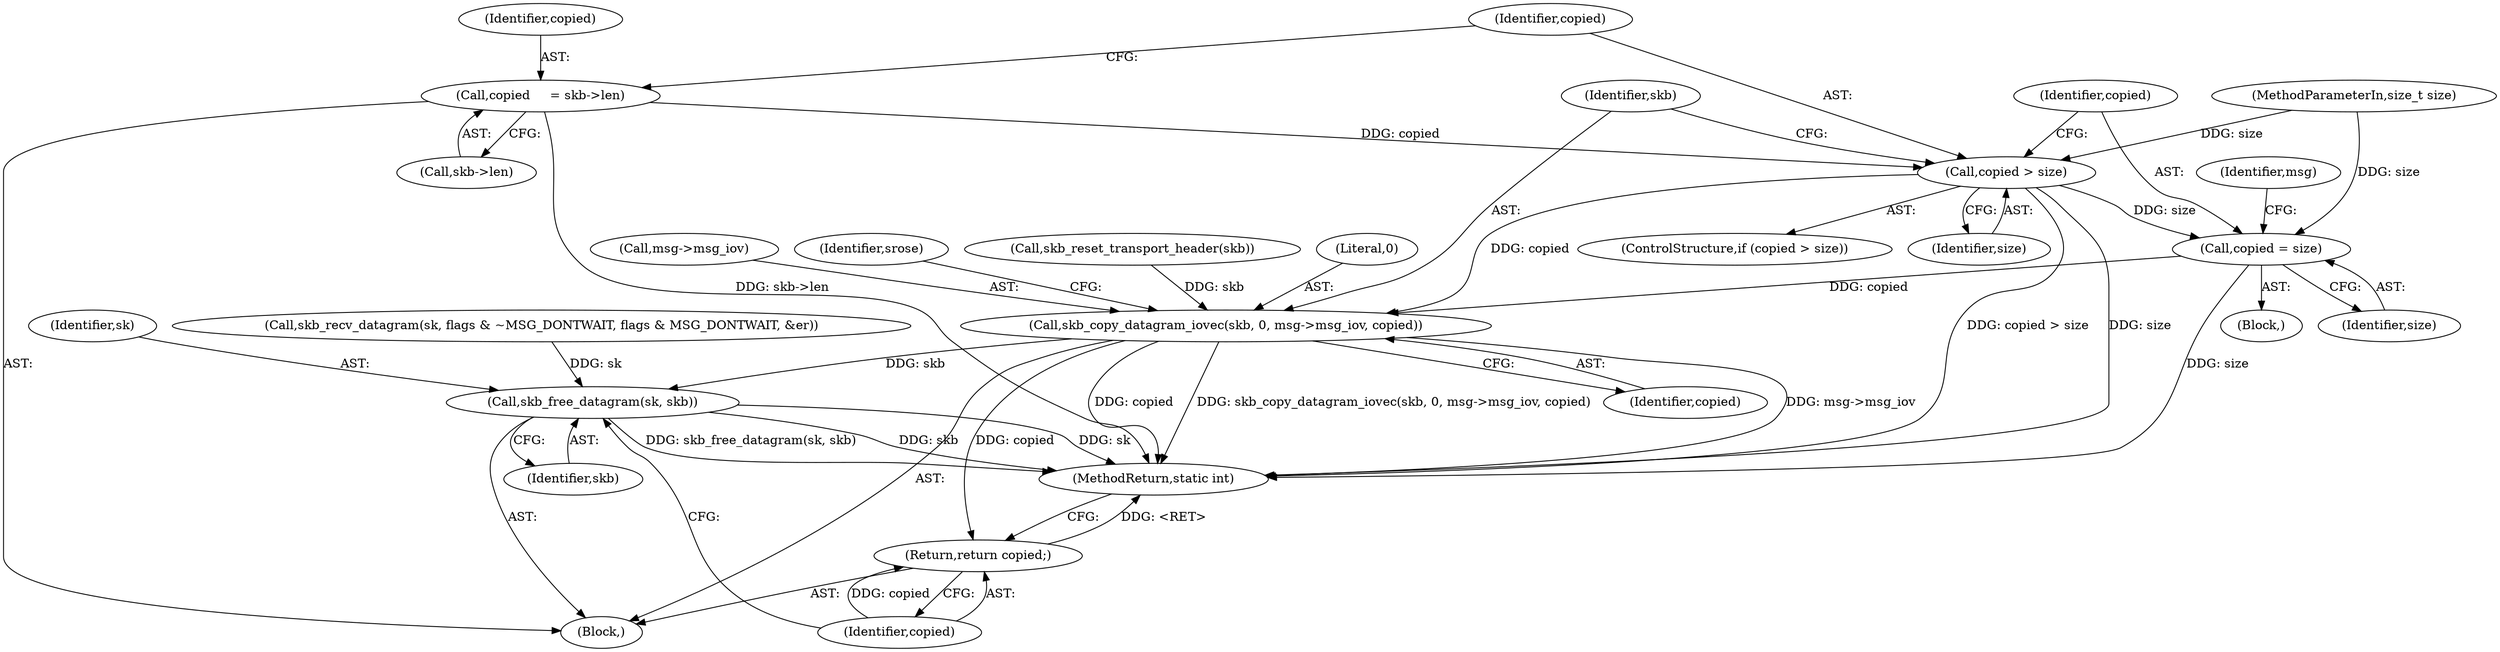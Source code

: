 digraph "0_linux_f3d3342602f8bcbf37d7c46641cb9bca7618eb1c_28@pointer" {
"1000190" [label="(Call,copied     = skb->len)"];
"1000196" [label="(Call,copied > size)"];
"1000200" [label="(Call,copied = size)"];
"1000208" [label="(Call,skb_copy_datagram_iovec(skb, 0, msg->msg_iov, copied))"];
"1000325" [label="(Call,skb_free_datagram(sk, skb))"];
"1000328" [label="(Return,return copied;)"];
"1000327" [label="(Identifier,skb)"];
"1000195" [label="(ControlStructure,if (copied > size))"];
"1000200" [label="(Call,copied = size)"];
"1000330" [label="(MethodReturn,static int)"];
"1000108" [label="(Block,)"];
"1000325" [label="(Call,skb_free_datagram(sk, skb))"];
"1000192" [label="(Call,skb->len)"];
"1000147" [label="(Call,skb_recv_datagram(sk, flags & ~MSG_DONTWAIT, flags & MSG_DONTWAIT, &er))"];
"1000209" [label="(Identifier,skb)"];
"1000190" [label="(Call,copied     = skb->len)"];
"1000106" [label="(MethodParameterIn,size_t size)"];
"1000198" [label="(Identifier,size)"];
"1000202" [label="(Identifier,size)"];
"1000197" [label="(Identifier,copied)"];
"1000211" [label="(Call,msg->msg_iov)"];
"1000326" [label="(Identifier,sk)"];
"1000196" [label="(Call,copied > size)"];
"1000199" [label="(Block,)"];
"1000201" [label="(Identifier,copied)"];
"1000329" [label="(Identifier,copied)"];
"1000214" [label="(Identifier,copied)"];
"1000328" [label="(Return,return copied;)"];
"1000217" [label="(Identifier,srose)"];
"1000191" [label="(Identifier,copied)"];
"1000188" [label="(Call,skb_reset_transport_header(skb))"];
"1000208" [label="(Call,skb_copy_datagram_iovec(skb, 0, msg->msg_iov, copied))"];
"1000205" [label="(Identifier,msg)"];
"1000210" [label="(Literal,0)"];
"1000190" -> "1000108"  [label="AST: "];
"1000190" -> "1000192"  [label="CFG: "];
"1000191" -> "1000190"  [label="AST: "];
"1000192" -> "1000190"  [label="AST: "];
"1000197" -> "1000190"  [label="CFG: "];
"1000190" -> "1000330"  [label="DDG: skb->len"];
"1000190" -> "1000196"  [label="DDG: copied"];
"1000196" -> "1000195"  [label="AST: "];
"1000196" -> "1000198"  [label="CFG: "];
"1000197" -> "1000196"  [label="AST: "];
"1000198" -> "1000196"  [label="AST: "];
"1000201" -> "1000196"  [label="CFG: "];
"1000209" -> "1000196"  [label="CFG: "];
"1000196" -> "1000330"  [label="DDG: copied > size"];
"1000196" -> "1000330"  [label="DDG: size"];
"1000106" -> "1000196"  [label="DDG: size"];
"1000196" -> "1000200"  [label="DDG: size"];
"1000196" -> "1000208"  [label="DDG: copied"];
"1000200" -> "1000199"  [label="AST: "];
"1000200" -> "1000202"  [label="CFG: "];
"1000201" -> "1000200"  [label="AST: "];
"1000202" -> "1000200"  [label="AST: "];
"1000205" -> "1000200"  [label="CFG: "];
"1000200" -> "1000330"  [label="DDG: size"];
"1000106" -> "1000200"  [label="DDG: size"];
"1000200" -> "1000208"  [label="DDG: copied"];
"1000208" -> "1000108"  [label="AST: "];
"1000208" -> "1000214"  [label="CFG: "];
"1000209" -> "1000208"  [label="AST: "];
"1000210" -> "1000208"  [label="AST: "];
"1000211" -> "1000208"  [label="AST: "];
"1000214" -> "1000208"  [label="AST: "];
"1000217" -> "1000208"  [label="CFG: "];
"1000208" -> "1000330"  [label="DDG: copied"];
"1000208" -> "1000330"  [label="DDG: skb_copy_datagram_iovec(skb, 0, msg->msg_iov, copied)"];
"1000208" -> "1000330"  [label="DDG: msg->msg_iov"];
"1000188" -> "1000208"  [label="DDG: skb"];
"1000208" -> "1000325"  [label="DDG: skb"];
"1000208" -> "1000328"  [label="DDG: copied"];
"1000325" -> "1000108"  [label="AST: "];
"1000325" -> "1000327"  [label="CFG: "];
"1000326" -> "1000325"  [label="AST: "];
"1000327" -> "1000325"  [label="AST: "];
"1000329" -> "1000325"  [label="CFG: "];
"1000325" -> "1000330"  [label="DDG: sk"];
"1000325" -> "1000330"  [label="DDG: skb_free_datagram(sk, skb)"];
"1000325" -> "1000330"  [label="DDG: skb"];
"1000147" -> "1000325"  [label="DDG: sk"];
"1000328" -> "1000108"  [label="AST: "];
"1000328" -> "1000329"  [label="CFG: "];
"1000329" -> "1000328"  [label="AST: "];
"1000330" -> "1000328"  [label="CFG: "];
"1000328" -> "1000330"  [label="DDG: <RET>"];
"1000329" -> "1000328"  [label="DDG: copied"];
}
